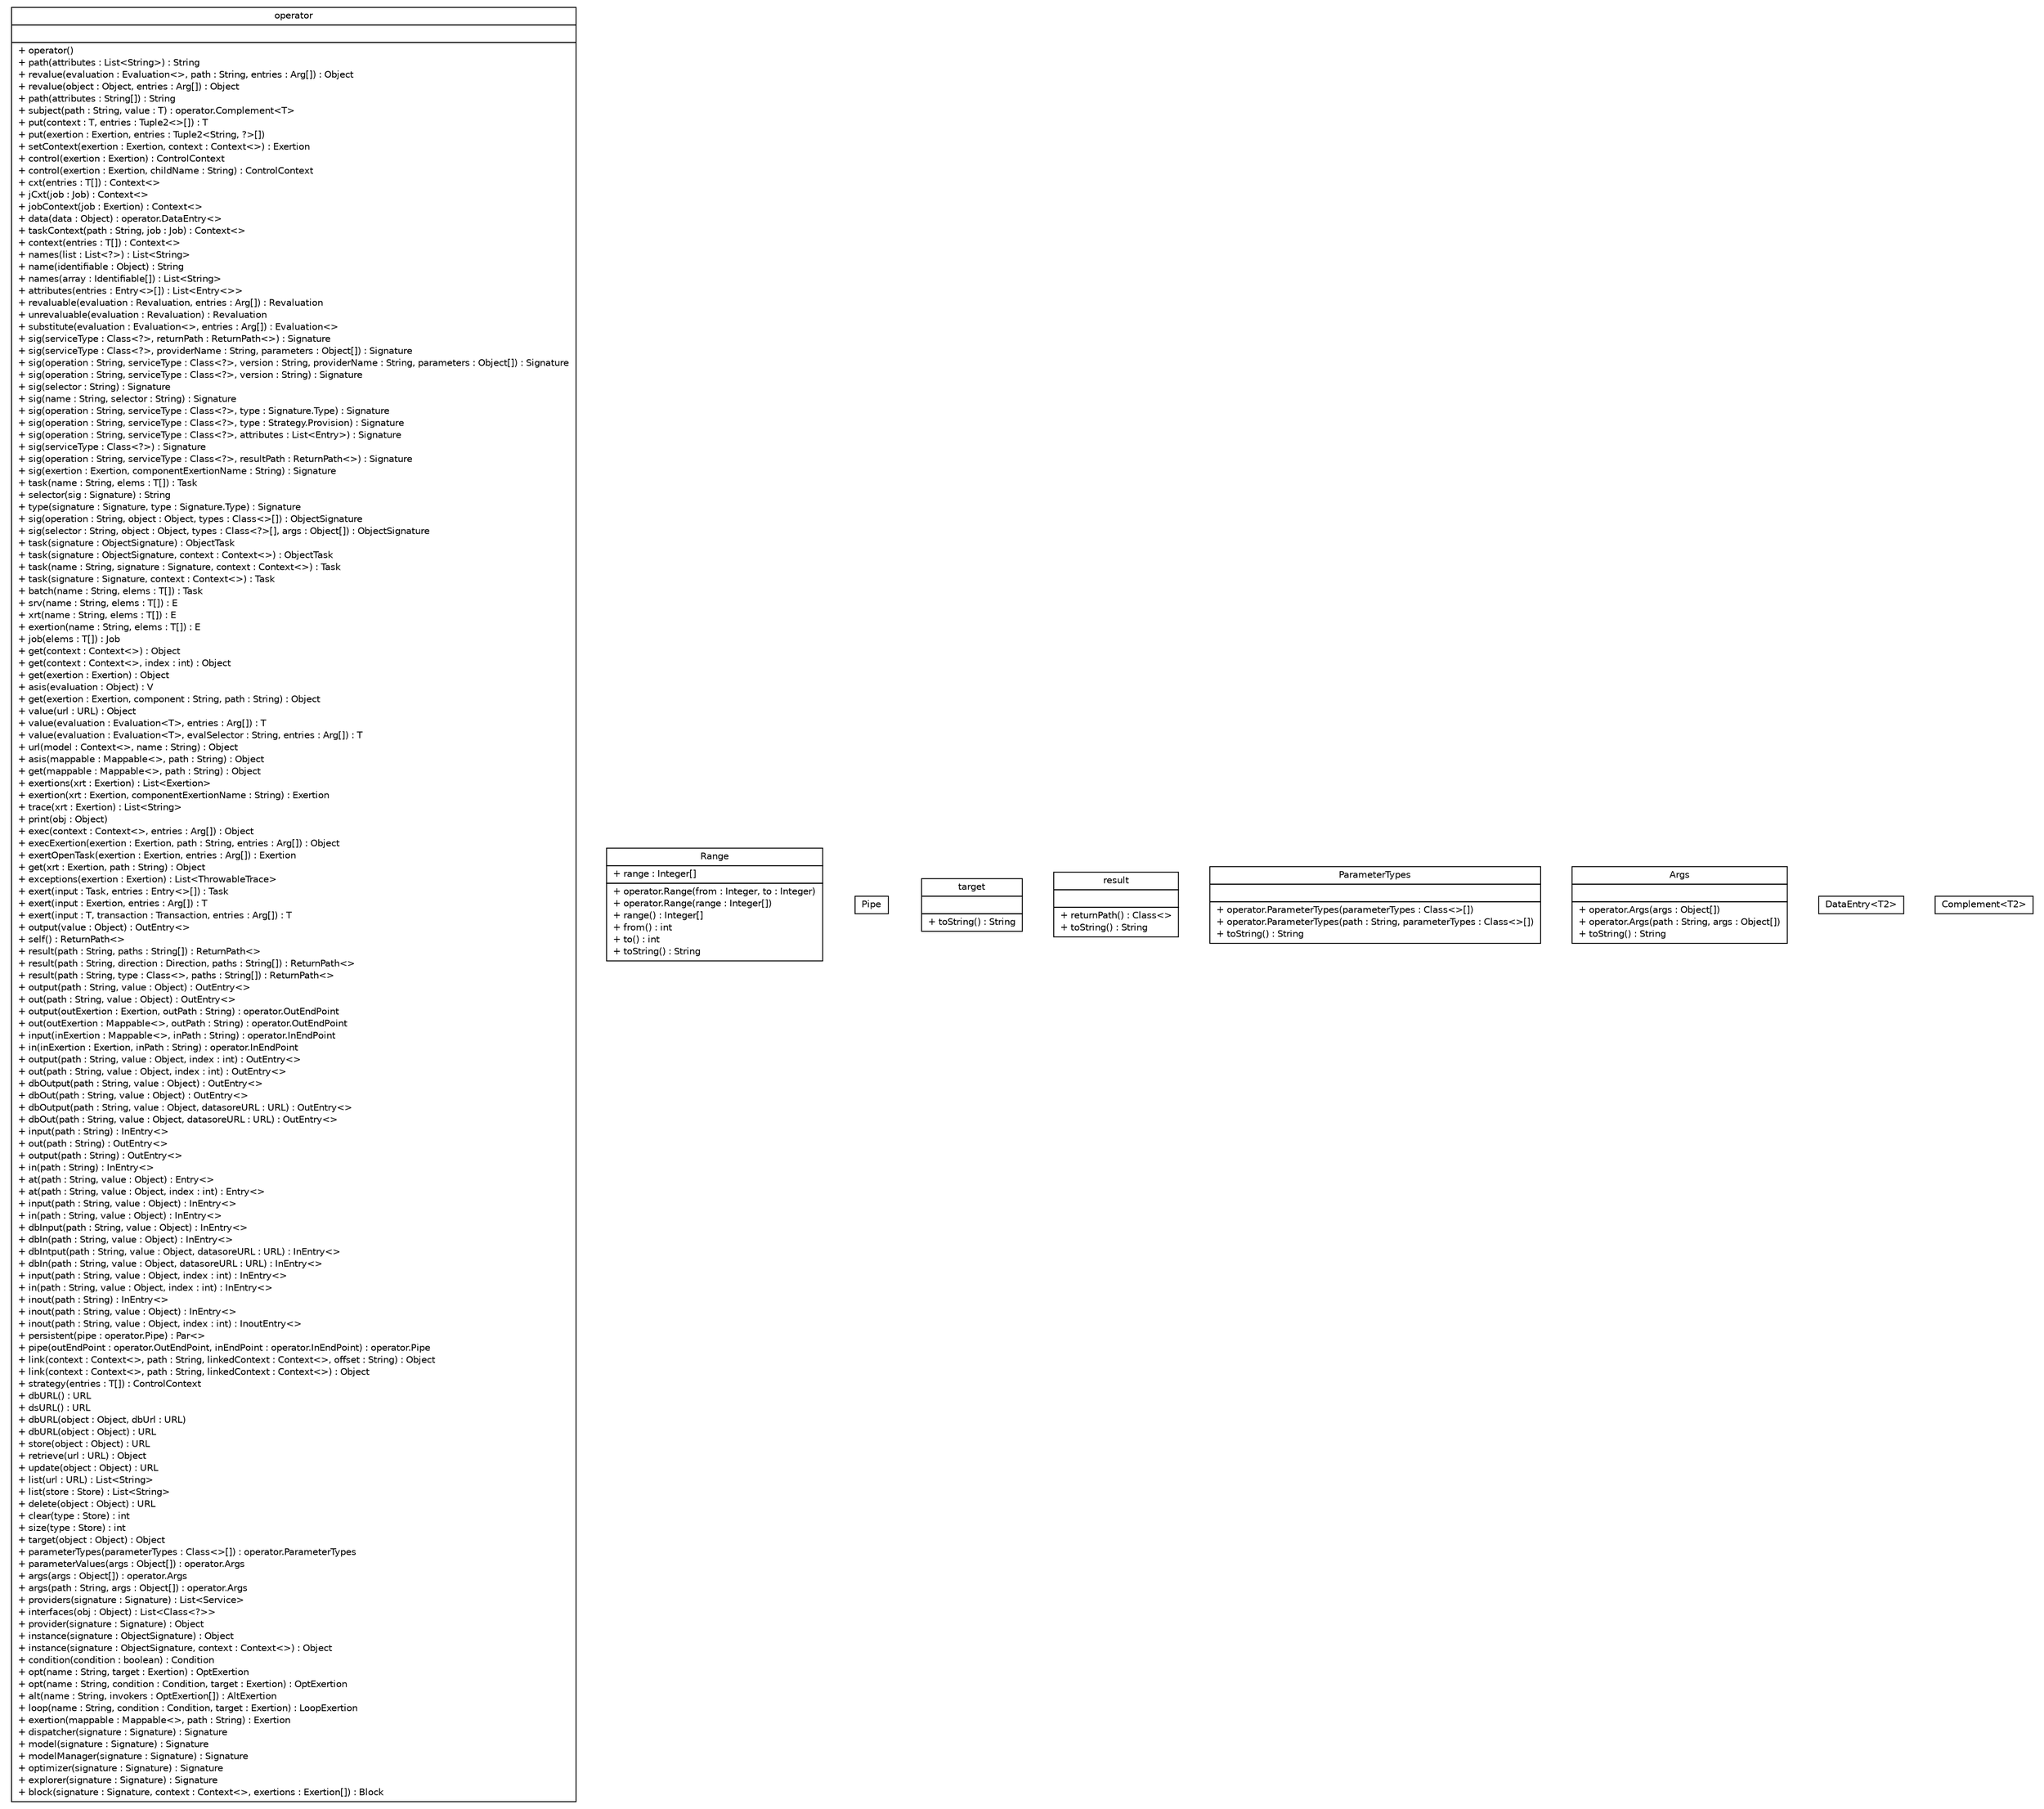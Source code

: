 #!/usr/local/bin/dot
#
# Class diagram 
# Generated by UMLGraph version R5_6 (http://www.umlgraph.org/)
#

digraph G {
	edge [fontname="Helvetica",fontsize=10,labelfontname="Helvetica",labelfontsize=10];
	node [fontname="Helvetica",fontsize=10,shape=plaintext];
	nodesep=0.25;
	ranksep=0.5;
	// sorcer.eo.operator
	c32254 [label=<<table title="sorcer.eo.operator" border="0" cellborder="1" cellspacing="0" cellpadding="2" port="p" href="./operator.html">
		<tr><td><table border="0" cellspacing="0" cellpadding="1">
<tr><td align="center" balign="center"> operator </td></tr>
		</table></td></tr>
		<tr><td><table border="0" cellspacing="0" cellpadding="1">
<tr><td align="left" balign="left">  </td></tr>
		</table></td></tr>
		<tr><td><table border="0" cellspacing="0" cellpadding="1">
<tr><td align="left" balign="left"> + operator() </td></tr>
<tr><td align="left" balign="left"> + path(attributes : List&lt;String&gt;) : String </td></tr>
<tr><td align="left" balign="left"> + revalue(evaluation : Evaluation&lt;&gt;, path : String, entries : Arg[]) : Object </td></tr>
<tr><td align="left" balign="left"> + revalue(object : Object, entries : Arg[]) : Object </td></tr>
<tr><td align="left" balign="left"> + path(attributes : String[]) : String </td></tr>
<tr><td align="left" balign="left"> + subject(path : String, value : T) : operator.Complement&lt;T&gt; </td></tr>
<tr><td align="left" balign="left"> + put(context : T, entries : Tuple2&lt;&gt;[]) : T </td></tr>
<tr><td align="left" balign="left"> + put(exertion : Exertion, entries : Tuple2&lt;String, ?&gt;[]) </td></tr>
<tr><td align="left" balign="left"> + setContext(exertion : Exertion, context : Context&lt;&gt;) : Exertion </td></tr>
<tr><td align="left" balign="left"> + control(exertion : Exertion) : ControlContext </td></tr>
<tr><td align="left" balign="left"> + control(exertion : Exertion, childName : String) : ControlContext </td></tr>
<tr><td align="left" balign="left"> + cxt(entries : T[]) : Context&lt;&gt; </td></tr>
<tr><td align="left" balign="left"> + jCxt(job : Job) : Context&lt;&gt; </td></tr>
<tr><td align="left" balign="left"> + jobContext(job : Exertion) : Context&lt;&gt; </td></tr>
<tr><td align="left" balign="left"> + data(data : Object) : operator.DataEntry&lt;&gt; </td></tr>
<tr><td align="left" balign="left"> + taskContext(path : String, job : Job) : Context&lt;&gt; </td></tr>
<tr><td align="left" balign="left"> + context(entries : T[]) : Context&lt;&gt; </td></tr>
<tr><td align="left" balign="left"> + names(list : List&lt;?&gt;) : List&lt;String&gt; </td></tr>
<tr><td align="left" balign="left"> + name(identifiable : Object) : String </td></tr>
<tr><td align="left" balign="left"> + names(array : Identifiable[]) : List&lt;String&gt; </td></tr>
<tr><td align="left" balign="left"> + attributes(entries : Entry&lt;&gt;[]) : List&lt;Entry&lt;&gt;&gt; </td></tr>
<tr><td align="left" balign="left"> + revaluable(evaluation : Revaluation, entries : Arg[]) : Revaluation </td></tr>
<tr><td align="left" balign="left"> + unrevaluable(evaluation : Revaluation) : Revaluation </td></tr>
<tr><td align="left" balign="left"> + substitute(evaluation : Evaluation&lt;&gt;, entries : Arg[]) : Evaluation&lt;&gt; </td></tr>
<tr><td align="left" balign="left"> + sig(serviceType : Class&lt;?&gt;, returnPath : ReturnPath&lt;&gt;) : Signature </td></tr>
<tr><td align="left" balign="left"> + sig(serviceType : Class&lt;?&gt;, providerName : String, parameters : Object[]) : Signature </td></tr>
<tr><td align="left" balign="left"> + sig(operation : String, serviceType : Class&lt;?&gt;, version : String, providerName : String, parameters : Object[]) : Signature </td></tr>
<tr><td align="left" balign="left"> + sig(operation : String, serviceType : Class&lt;?&gt;, version : String) : Signature </td></tr>
<tr><td align="left" balign="left"> + sig(selector : String) : Signature </td></tr>
<tr><td align="left" balign="left"> + sig(name : String, selector : String) : Signature </td></tr>
<tr><td align="left" balign="left"> + sig(operation : String, serviceType : Class&lt;?&gt;, type : Signature.Type) : Signature </td></tr>
<tr><td align="left" balign="left"> + sig(operation : String, serviceType : Class&lt;?&gt;, type : Strategy.Provision) : Signature </td></tr>
<tr><td align="left" balign="left"> + sig(operation : String, serviceType : Class&lt;?&gt;, attributes : List&lt;Entry&gt;) : Signature </td></tr>
<tr><td align="left" balign="left"> + sig(serviceType : Class&lt;?&gt;) : Signature </td></tr>
<tr><td align="left" balign="left"> + sig(operation : String, serviceType : Class&lt;?&gt;, resultPath : ReturnPath&lt;&gt;) : Signature </td></tr>
<tr><td align="left" balign="left"> + sig(exertion : Exertion, componentExertionName : String) : Signature </td></tr>
<tr><td align="left" balign="left"> + task(name : String, elems : T[]) : Task </td></tr>
<tr><td align="left" balign="left"> + selector(sig : Signature) : String </td></tr>
<tr><td align="left" balign="left"> + type(signature : Signature, type : Signature.Type) : Signature </td></tr>
<tr><td align="left" balign="left"> + sig(operation : String, object : Object, types : Class&lt;&gt;[]) : ObjectSignature </td></tr>
<tr><td align="left" balign="left"> + sig(selector : String, object : Object, types : Class&lt;?&gt;[], args : Object[]) : ObjectSignature </td></tr>
<tr><td align="left" balign="left"> + task(signature : ObjectSignature) : ObjectTask </td></tr>
<tr><td align="left" balign="left"> + task(signature : ObjectSignature, context : Context&lt;&gt;) : ObjectTask </td></tr>
<tr><td align="left" balign="left"> + task(name : String, signature : Signature, context : Context&lt;&gt;) : Task </td></tr>
<tr><td align="left" balign="left"> + task(signature : Signature, context : Context&lt;&gt;) : Task </td></tr>
<tr><td align="left" balign="left"> + batch(name : String, elems : T[]) : Task </td></tr>
<tr><td align="left" balign="left"> + srv(name : String, elems : T[]) : E </td></tr>
<tr><td align="left" balign="left"> + xrt(name : String, elems : T[]) : E </td></tr>
<tr><td align="left" balign="left"> + exertion(name : String, elems : T[]) : E </td></tr>
<tr><td align="left" balign="left"> + job(elems : T[]) : Job </td></tr>
<tr><td align="left" balign="left"> + get(context : Context&lt;&gt;) : Object </td></tr>
<tr><td align="left" balign="left"> + get(context : Context&lt;&gt;, index : int) : Object </td></tr>
<tr><td align="left" balign="left"> + get(exertion : Exertion) : Object </td></tr>
<tr><td align="left" balign="left"> + asis(evaluation : Object) : V </td></tr>
<tr><td align="left" balign="left"> + get(exertion : Exertion, component : String, path : String) : Object </td></tr>
<tr><td align="left" balign="left"> + value(url : URL) : Object </td></tr>
<tr><td align="left" balign="left"> + value(evaluation : Evaluation&lt;T&gt;, entries : Arg[]) : T </td></tr>
<tr><td align="left" balign="left"> + value(evaluation : Evaluation&lt;T&gt;, evalSelector : String, entries : Arg[]) : T </td></tr>
<tr><td align="left" balign="left"> + url(model : Context&lt;&gt;, name : String) : Object </td></tr>
<tr><td align="left" balign="left"> + asis(mappable : Mappable&lt;&gt;, path : String) : Object </td></tr>
<tr><td align="left" balign="left"> + get(mappable : Mappable&lt;&gt;, path : String) : Object </td></tr>
<tr><td align="left" balign="left"> + exertions(xrt : Exertion) : List&lt;Exertion&gt; </td></tr>
<tr><td align="left" balign="left"> + exertion(xrt : Exertion, componentExertionName : String) : Exertion </td></tr>
<tr><td align="left" balign="left"> + trace(xrt : Exertion) : List&lt;String&gt; </td></tr>
<tr><td align="left" balign="left"> + print(obj : Object) </td></tr>
<tr><td align="left" balign="left"> + exec(context : Context&lt;&gt;, entries : Arg[]) : Object </td></tr>
<tr><td align="left" balign="left"> + execExertion(exertion : Exertion, path : String, entries : Arg[]) : Object </td></tr>
<tr><td align="left" balign="left"> + exertOpenTask(exertion : Exertion, entries : Arg[]) : Exertion </td></tr>
<tr><td align="left" balign="left"> + get(xrt : Exertion, path : String) : Object </td></tr>
<tr><td align="left" balign="left"> + exceptions(exertion : Exertion) : List&lt;ThrowableTrace&gt; </td></tr>
<tr><td align="left" balign="left"> + exert(input : Task, entries : Entry&lt;&gt;[]) : Task </td></tr>
<tr><td align="left" balign="left"> + exert(input : Exertion, entries : Arg[]) : T </td></tr>
<tr><td align="left" balign="left"> + exert(input : T, transaction : Transaction, entries : Arg[]) : T </td></tr>
<tr><td align="left" balign="left"> + output(value : Object) : OutEntry&lt;&gt; </td></tr>
<tr><td align="left" balign="left"> + self() : ReturnPath&lt;&gt; </td></tr>
<tr><td align="left" balign="left"> + result(path : String, paths : String[]) : ReturnPath&lt;&gt; </td></tr>
<tr><td align="left" balign="left"> + result(path : String, direction : Direction, paths : String[]) : ReturnPath&lt;&gt; </td></tr>
<tr><td align="left" balign="left"> + result(path : String, type : Class&lt;&gt;, paths : String[]) : ReturnPath&lt;&gt; </td></tr>
<tr><td align="left" balign="left"> + output(path : String, value : Object) : OutEntry&lt;&gt; </td></tr>
<tr><td align="left" balign="left"> + out(path : String, value : Object) : OutEntry&lt;&gt; </td></tr>
<tr><td align="left" balign="left"> + output(outExertion : Exertion, outPath : String) : operator.OutEndPoint </td></tr>
<tr><td align="left" balign="left"> + out(outExertion : Mappable&lt;&gt;, outPath : String) : operator.OutEndPoint </td></tr>
<tr><td align="left" balign="left"> + input(inExertion : Mappable&lt;&gt;, inPath : String) : operator.InEndPoint </td></tr>
<tr><td align="left" balign="left"> + in(inExertion : Exertion, inPath : String) : operator.InEndPoint </td></tr>
<tr><td align="left" balign="left"> + output(path : String, value : Object, index : int) : OutEntry&lt;&gt; </td></tr>
<tr><td align="left" balign="left"> + out(path : String, value : Object, index : int) : OutEntry&lt;&gt; </td></tr>
<tr><td align="left" balign="left"> + dbOutput(path : String, value : Object) : OutEntry&lt;&gt; </td></tr>
<tr><td align="left" balign="left"> + dbOut(path : String, value : Object) : OutEntry&lt;&gt; </td></tr>
<tr><td align="left" balign="left"> + dbOutput(path : String, value : Object, datasoreURL : URL) : OutEntry&lt;&gt; </td></tr>
<tr><td align="left" balign="left"> + dbOut(path : String, value : Object, datasoreURL : URL) : OutEntry&lt;&gt; </td></tr>
<tr><td align="left" balign="left"> + input(path : String) : InEntry&lt;&gt; </td></tr>
<tr><td align="left" balign="left"> + out(path : String) : OutEntry&lt;&gt; </td></tr>
<tr><td align="left" balign="left"> + output(path : String) : OutEntry&lt;&gt; </td></tr>
<tr><td align="left" balign="left"> + in(path : String) : InEntry&lt;&gt; </td></tr>
<tr><td align="left" balign="left"> + at(path : String, value : Object) : Entry&lt;&gt; </td></tr>
<tr><td align="left" balign="left"> + at(path : String, value : Object, index : int) : Entry&lt;&gt; </td></tr>
<tr><td align="left" balign="left"> + input(path : String, value : Object) : InEntry&lt;&gt; </td></tr>
<tr><td align="left" balign="left"> + in(path : String, value : Object) : InEntry&lt;&gt; </td></tr>
<tr><td align="left" balign="left"> + dbInput(path : String, value : Object) : InEntry&lt;&gt; </td></tr>
<tr><td align="left" balign="left"> + dbIn(path : String, value : Object) : InEntry&lt;&gt; </td></tr>
<tr><td align="left" balign="left"> + dbIntput(path : String, value : Object, datasoreURL : URL) : InEntry&lt;&gt; </td></tr>
<tr><td align="left" balign="left"> + dbIn(path : String, value : Object, datasoreURL : URL) : InEntry&lt;&gt; </td></tr>
<tr><td align="left" balign="left"> + input(path : String, value : Object, index : int) : InEntry&lt;&gt; </td></tr>
<tr><td align="left" balign="left"> + in(path : String, value : Object, index : int) : InEntry&lt;&gt; </td></tr>
<tr><td align="left" balign="left"> + inout(path : String) : InEntry&lt;&gt; </td></tr>
<tr><td align="left" balign="left"> + inout(path : String, value : Object) : InEntry&lt;&gt; </td></tr>
<tr><td align="left" balign="left"> + inout(path : String, value : Object, index : int) : InoutEntry&lt;&gt; </td></tr>
<tr><td align="left" balign="left"> + persistent(pipe : operator.Pipe) : Par&lt;&gt; </td></tr>
<tr><td align="left" balign="left"> + pipe(outEndPoint : operator.OutEndPoint, inEndPoint : operator.InEndPoint) : operator.Pipe </td></tr>
<tr><td align="left" balign="left"> + link(context : Context&lt;&gt;, path : String, linkedContext : Context&lt;&gt;, offset : String) : Object </td></tr>
<tr><td align="left" balign="left"> + link(context : Context&lt;&gt;, path : String, linkedContext : Context&lt;&gt;) : Object </td></tr>
<tr><td align="left" balign="left"> + strategy(entries : T[]) : ControlContext </td></tr>
<tr><td align="left" balign="left"> + dbURL() : URL </td></tr>
<tr><td align="left" balign="left"> + dsURL() : URL </td></tr>
<tr><td align="left" balign="left"> + dbURL(object : Object, dbUrl : URL) </td></tr>
<tr><td align="left" balign="left"> + dbURL(object : Object) : URL </td></tr>
<tr><td align="left" balign="left"> + store(object : Object) : URL </td></tr>
<tr><td align="left" balign="left"> + retrieve(url : URL) : Object </td></tr>
<tr><td align="left" balign="left"> + update(object : Object) : URL </td></tr>
<tr><td align="left" balign="left"> + list(url : URL) : List&lt;String&gt; </td></tr>
<tr><td align="left" balign="left"> + list(store : Store) : List&lt;String&gt; </td></tr>
<tr><td align="left" balign="left"> + delete(object : Object) : URL </td></tr>
<tr><td align="left" balign="left"> + clear(type : Store) : int </td></tr>
<tr><td align="left" balign="left"> + size(type : Store) : int </td></tr>
<tr><td align="left" balign="left"> + target(object : Object) : Object </td></tr>
<tr><td align="left" balign="left"> + parameterTypes(parameterTypes : Class&lt;&gt;[]) : operator.ParameterTypes </td></tr>
<tr><td align="left" balign="left"> + parameterValues(args : Object[]) : operator.Args </td></tr>
<tr><td align="left" balign="left"> + args(args : Object[]) : operator.Args </td></tr>
<tr><td align="left" balign="left"> + args(path : String, args : Object[]) : operator.Args </td></tr>
<tr><td align="left" balign="left"> + providers(signature : Signature) : List&lt;Service&gt; </td></tr>
<tr><td align="left" balign="left"> + interfaces(obj : Object) : List&lt;Class&lt;?&gt;&gt; </td></tr>
<tr><td align="left" balign="left"> + provider(signature : Signature) : Object </td></tr>
<tr><td align="left" balign="left"> + instance(signature : ObjectSignature) : Object </td></tr>
<tr><td align="left" balign="left"> + instance(signature : ObjectSignature, context : Context&lt;&gt;) : Object </td></tr>
<tr><td align="left" balign="left"> + condition(condition : boolean) : Condition </td></tr>
<tr><td align="left" balign="left"> + opt(name : String, target : Exertion) : OptExertion </td></tr>
<tr><td align="left" balign="left"> + opt(name : String, condition : Condition, target : Exertion) : OptExertion </td></tr>
<tr><td align="left" balign="left"> + alt(name : String, invokers : OptExertion[]) : AltExertion </td></tr>
<tr><td align="left" balign="left"> + loop(name : String, condition : Condition, target : Exertion) : LoopExertion </td></tr>
<tr><td align="left" balign="left"> + exertion(mappable : Mappable&lt;&gt;, path : String) : Exertion </td></tr>
<tr><td align="left" balign="left"> + dispatcher(signature : Signature) : Signature </td></tr>
<tr><td align="left" balign="left"> + model(signature : Signature) : Signature </td></tr>
<tr><td align="left" balign="left"> + modelManager(signature : Signature) : Signature </td></tr>
<tr><td align="left" balign="left"> + optimizer(signature : Signature) : Signature </td></tr>
<tr><td align="left" balign="left"> + explorer(signature : Signature) : Signature </td></tr>
<tr><td align="left" balign="left"> + block(signature : Signature, context : Context&lt;&gt;, exertions : Exertion[]) : Block </td></tr>
		</table></td></tr>
		</table>>, URL="./operator.html", fontname="Helvetica", fontcolor="black", fontsize=10.0];
	// sorcer.eo.operator.Range
	c32255 [label=<<table title="sorcer.eo.operator.Range" border="0" cellborder="1" cellspacing="0" cellpadding="2" port="p" href="./operator.Range.html">
		<tr><td><table border="0" cellspacing="0" cellpadding="1">
<tr><td align="center" balign="center"> Range </td></tr>
		</table></td></tr>
		<tr><td><table border="0" cellspacing="0" cellpadding="1">
<tr><td align="left" balign="left"> + range : Integer[] </td></tr>
		</table></td></tr>
		<tr><td><table border="0" cellspacing="0" cellpadding="1">
<tr><td align="left" balign="left"> + operator.Range(from : Integer, to : Integer) </td></tr>
<tr><td align="left" balign="left"> + operator.Range(range : Integer[]) </td></tr>
<tr><td align="left" balign="left"> + range() : Integer[] </td></tr>
<tr><td align="left" balign="left"> + from() : int </td></tr>
<tr><td align="left" balign="left"> + to() : int </td></tr>
<tr><td align="left" balign="left"> + toString() : String </td></tr>
		</table></td></tr>
		</table>>, URL="./operator.Range.html", fontname="Helvetica", fontcolor="black", fontsize=10.0];
	// sorcer.eo.operator.Pipe
	c32256 [label=<<table title="sorcer.eo.operator.Pipe" border="0" cellborder="1" cellspacing="0" cellpadding="2" port="p" href="./operator.Pipe.html">
		<tr><td><table border="0" cellspacing="0" cellpadding="1">
<tr><td align="center" balign="center"> Pipe </td></tr>
		</table></td></tr>
		</table>>, URL="./operator.Pipe.html", fontname="Helvetica", fontcolor="black", fontsize=10.0];
	// sorcer.eo.operator.target
	c32257 [label=<<table title="sorcer.eo.operator.target" border="0" cellborder="1" cellspacing="0" cellpadding="2" port="p" href="./operator.target.html">
		<tr><td><table border="0" cellspacing="0" cellpadding="1">
<tr><td align="center" balign="center"> target </td></tr>
		</table></td></tr>
		<tr><td><table border="0" cellspacing="0" cellpadding="1">
<tr><td align="left" balign="left">  </td></tr>
		</table></td></tr>
		<tr><td><table border="0" cellspacing="0" cellpadding="1">
<tr><td align="left" balign="left"> + toString() : String </td></tr>
		</table></td></tr>
		</table>>, URL="./operator.target.html", fontname="Helvetica", fontcolor="black", fontsize=10.0];
	// sorcer.eo.operator.result
	c32258 [label=<<table title="sorcer.eo.operator.result" border="0" cellborder="1" cellspacing="0" cellpadding="2" port="p" href="./operator.result.html">
		<tr><td><table border="0" cellspacing="0" cellpadding="1">
<tr><td align="center" balign="center"> result </td></tr>
		</table></td></tr>
		<tr><td><table border="0" cellspacing="0" cellpadding="1">
<tr><td align="left" balign="left">  </td></tr>
		</table></td></tr>
		<tr><td><table border="0" cellspacing="0" cellpadding="1">
<tr><td align="left" balign="left"> + returnPath() : Class&lt;&gt; </td></tr>
<tr><td align="left" balign="left"> + toString() : String </td></tr>
		</table></td></tr>
		</table>>, URL="./operator.result.html", fontname="Helvetica", fontcolor="black", fontsize=10.0];
	// sorcer.eo.operator.ParameterTypes
	c32259 [label=<<table title="sorcer.eo.operator.ParameterTypes" border="0" cellborder="1" cellspacing="0" cellpadding="2" port="p" href="./operator.ParameterTypes.html">
		<tr><td><table border="0" cellspacing="0" cellpadding="1">
<tr><td align="center" balign="center"> ParameterTypes </td></tr>
		</table></td></tr>
		<tr><td><table border="0" cellspacing="0" cellpadding="1">
<tr><td align="left" balign="left">  </td></tr>
		</table></td></tr>
		<tr><td><table border="0" cellspacing="0" cellpadding="1">
<tr><td align="left" balign="left"> + operator.ParameterTypes(parameterTypes : Class&lt;&gt;[]) </td></tr>
<tr><td align="left" balign="left"> + operator.ParameterTypes(path : String, parameterTypes : Class&lt;&gt;[]) </td></tr>
<tr><td align="left" balign="left"> + toString() : String </td></tr>
		</table></td></tr>
		</table>>, URL="./operator.ParameterTypes.html", fontname="Helvetica", fontcolor="black", fontsize=10.0];
	// sorcer.eo.operator.Args
	c32260 [label=<<table title="sorcer.eo.operator.Args" border="0" cellborder="1" cellspacing="0" cellpadding="2" port="p" href="./operator.Args.html">
		<tr><td><table border="0" cellspacing="0" cellpadding="1">
<tr><td align="center" balign="center"> Args </td></tr>
		</table></td></tr>
		<tr><td><table border="0" cellspacing="0" cellpadding="1">
<tr><td align="left" balign="left">  </td></tr>
		</table></td></tr>
		<tr><td><table border="0" cellspacing="0" cellpadding="1">
<tr><td align="left" balign="left"> + operator.Args(args : Object[]) </td></tr>
<tr><td align="left" balign="left"> + operator.Args(path : String, args : Object[]) </td></tr>
<tr><td align="left" balign="left"> + toString() : String </td></tr>
		</table></td></tr>
		</table>>, URL="./operator.Args.html", fontname="Helvetica", fontcolor="black", fontsize=10.0];
	// sorcer.eo.operator.DataEntry<T2>
	c32261 [label=<<table title="sorcer.eo.operator.DataEntry" border="0" cellborder="1" cellspacing="0" cellpadding="2" port="p" href="./operator.DataEntry.html">
		<tr><td><table border="0" cellspacing="0" cellpadding="1">
<tr><td align="center" balign="center"> DataEntry&lt;T2&gt; </td></tr>
		</table></td></tr>
		</table>>, URL="./operator.DataEntry.html", fontname="Helvetica", fontcolor="black", fontsize=10.0];
	// sorcer.eo.operator.Complement<T2>
	c32262 [label=<<table title="sorcer.eo.operator.Complement" border="0" cellborder="1" cellspacing="0" cellpadding="2" port="p" href="./operator.Complement.html">
		<tr><td><table border="0" cellspacing="0" cellpadding="1">
<tr><td align="center" balign="center"> Complement&lt;T2&gt; </td></tr>
		</table></td></tr>
		</table>>, URL="./operator.Complement.html", fontname="Helvetica", fontcolor="black", fontsize=10.0];
}

